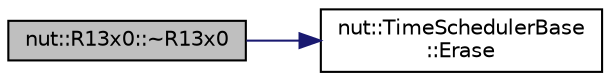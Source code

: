 digraph "nut::R13x0::~R13x0"
{
 // LATEX_PDF_SIZE
  edge [fontname="Helvetica",fontsize="10",labelfontname="Helvetica",labelfontsize="10"];
  node [fontname="Helvetica",fontsize="10",shape=record];
  rankdir="LR";
  Node1 [label="nut::R13x0::~R13x0",height=0.2,width=0.4,color="black", fillcolor="grey75", style="filled", fontcolor="black",tooltip="デストラクタ"];
  Node1 -> Node2 [color="midnightblue",fontsize="10",style="solid",fontname="Helvetica"];
  Node2 [label="nut::TimeSchedulerBase\l::Erase",height=0.2,width=0.4,color="black", fillcolor="white", style="filled",URL="$d9/d00/classnut_1_1_time_scheduler_base.html#a1d0ecaefe7d5c5f1266a4021fba23d69",tooltip="スケジューラ削除"];
}
